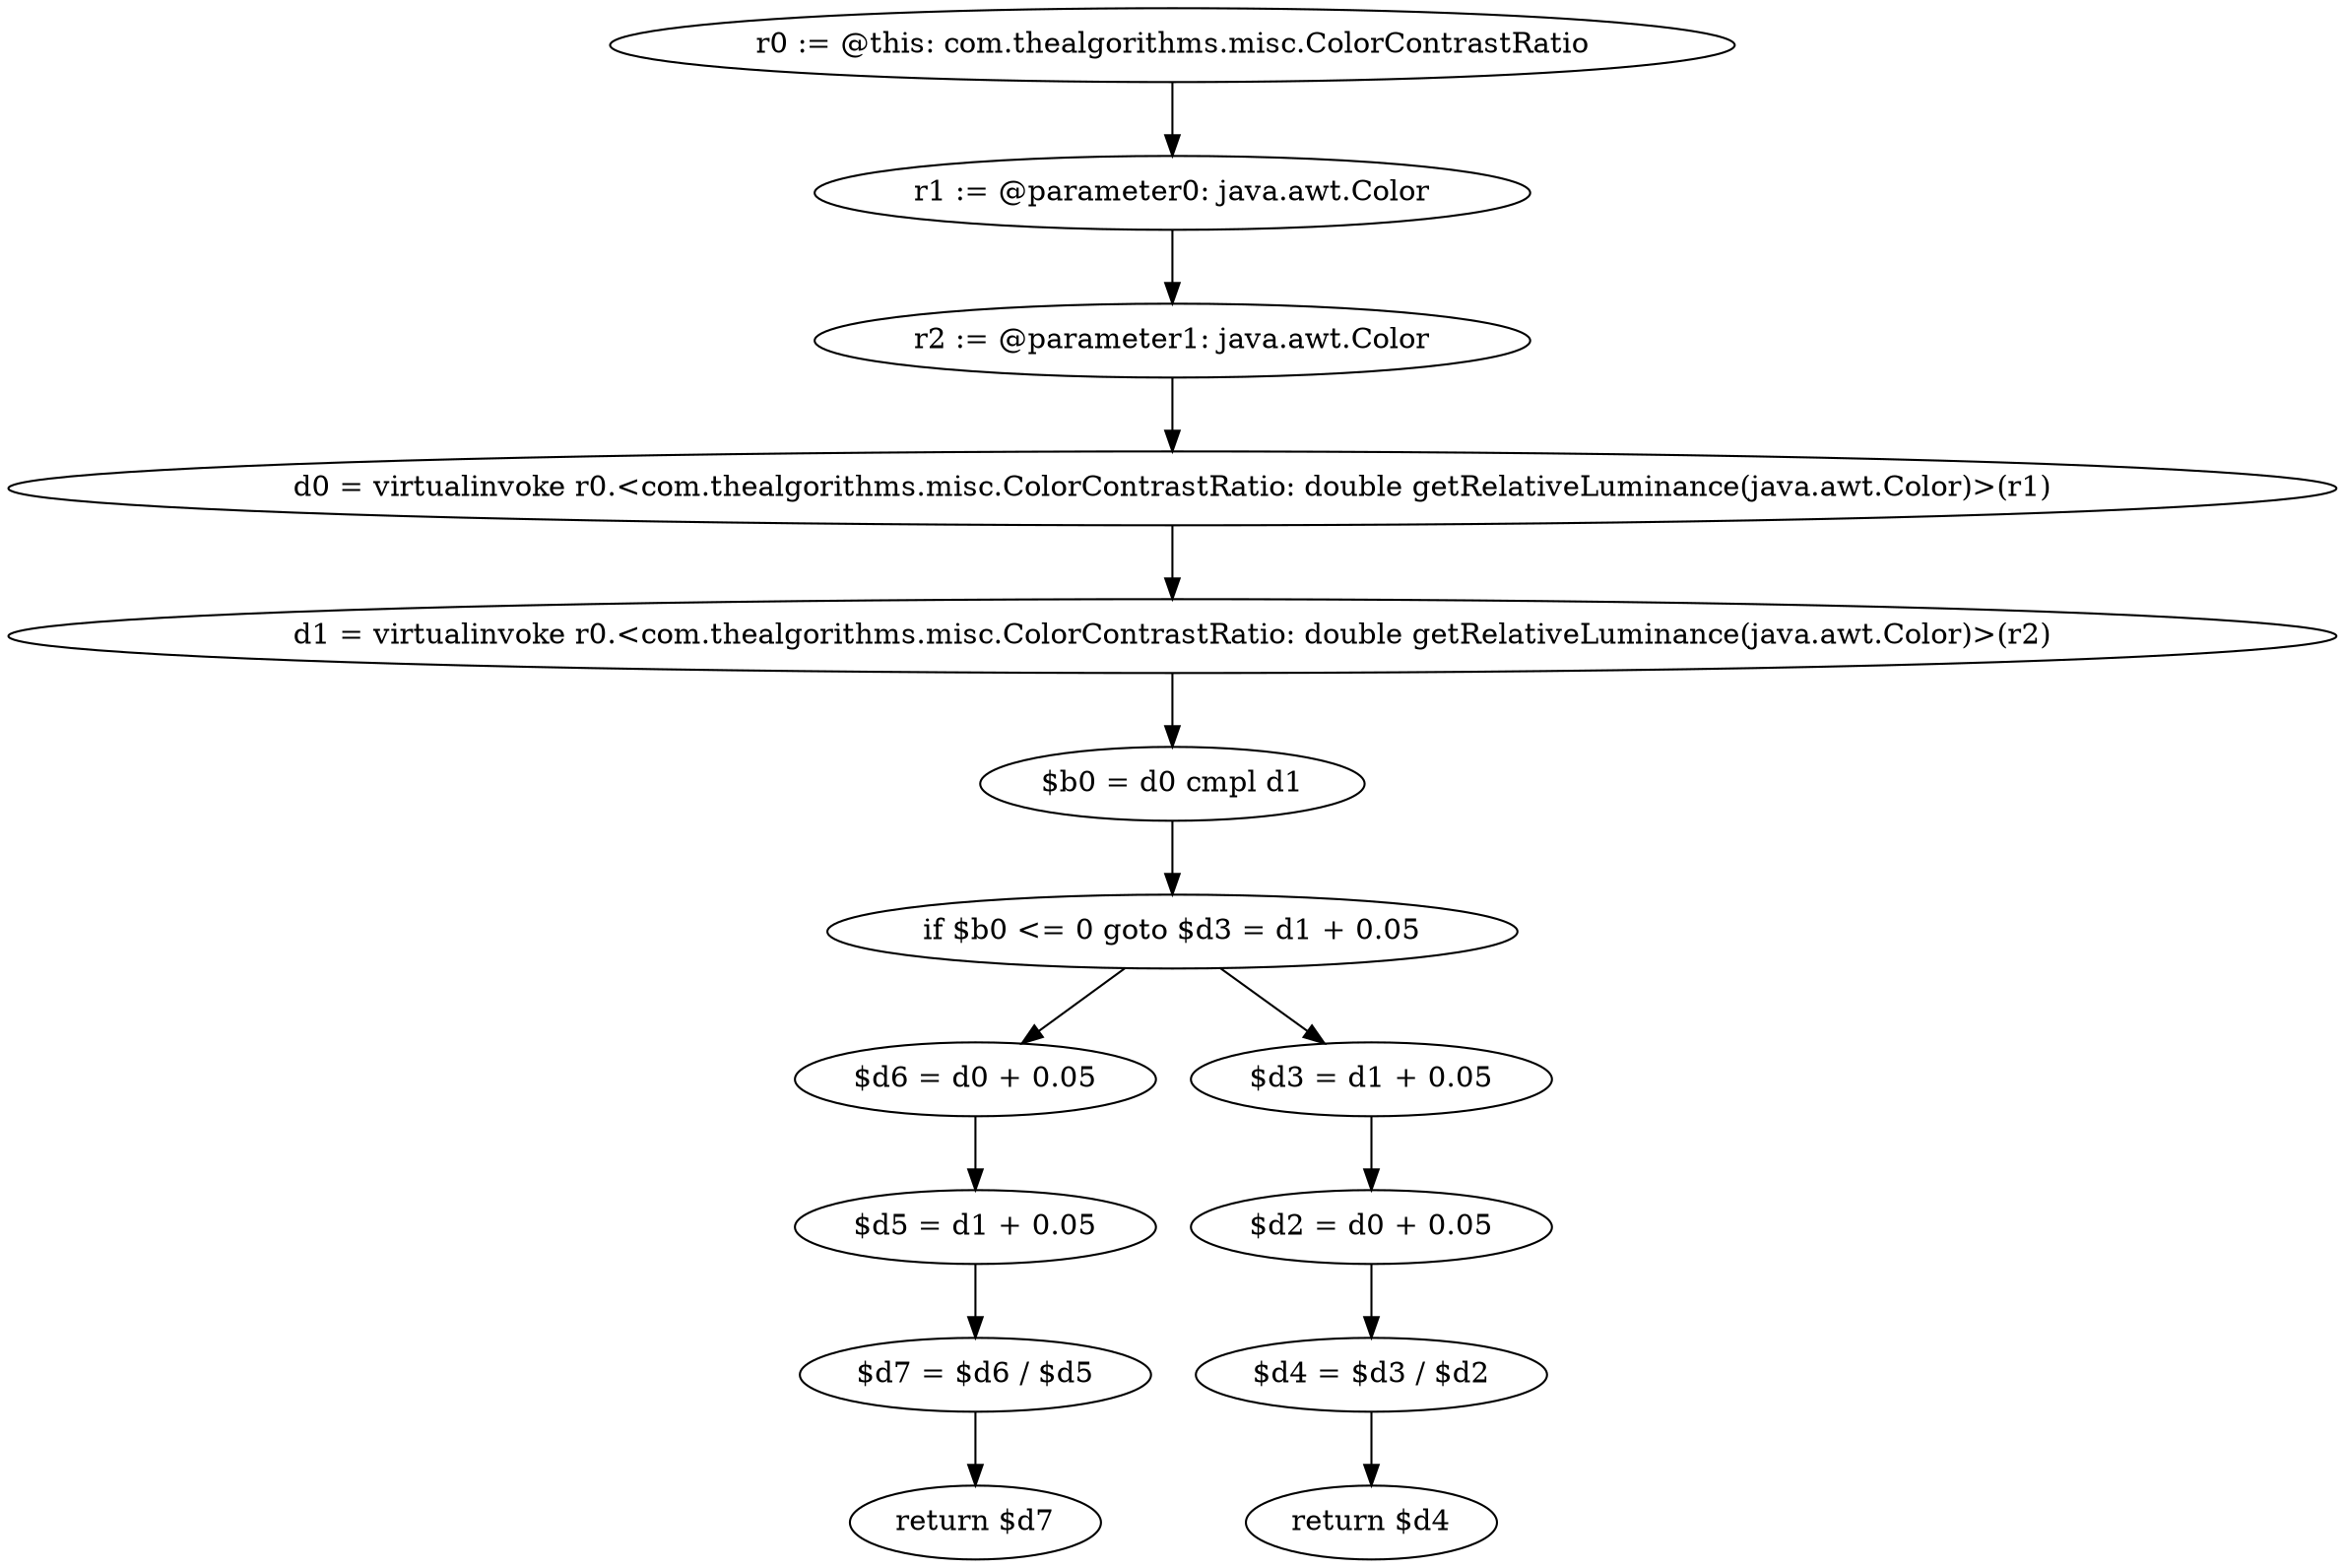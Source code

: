 digraph "unitGraph" {
    "r0 := @this: com.thealgorithms.misc.ColorContrastRatio"
    "r1 := @parameter0: java.awt.Color"
    "r2 := @parameter1: java.awt.Color"
    "d0 = virtualinvoke r0.<com.thealgorithms.misc.ColorContrastRatio: double getRelativeLuminance(java.awt.Color)>(r1)"
    "d1 = virtualinvoke r0.<com.thealgorithms.misc.ColorContrastRatio: double getRelativeLuminance(java.awt.Color)>(r2)"
    "$b0 = d0 cmpl d1"
    "if $b0 <= 0 goto $d3 = d1 + 0.05"
    "$d6 = d0 + 0.05"
    "$d5 = d1 + 0.05"
    "$d7 = $d6 / $d5"
    "return $d7"
    "$d3 = d1 + 0.05"
    "$d2 = d0 + 0.05"
    "$d4 = $d3 / $d2"
    "return $d4"
    "r0 := @this: com.thealgorithms.misc.ColorContrastRatio"->"r1 := @parameter0: java.awt.Color";
    "r1 := @parameter0: java.awt.Color"->"r2 := @parameter1: java.awt.Color";
    "r2 := @parameter1: java.awt.Color"->"d0 = virtualinvoke r0.<com.thealgorithms.misc.ColorContrastRatio: double getRelativeLuminance(java.awt.Color)>(r1)";
    "d0 = virtualinvoke r0.<com.thealgorithms.misc.ColorContrastRatio: double getRelativeLuminance(java.awt.Color)>(r1)"->"d1 = virtualinvoke r0.<com.thealgorithms.misc.ColorContrastRatio: double getRelativeLuminance(java.awt.Color)>(r2)";
    "d1 = virtualinvoke r0.<com.thealgorithms.misc.ColorContrastRatio: double getRelativeLuminance(java.awt.Color)>(r2)"->"$b0 = d0 cmpl d1";
    "$b0 = d0 cmpl d1"->"if $b0 <= 0 goto $d3 = d1 + 0.05";
    "if $b0 <= 0 goto $d3 = d1 + 0.05"->"$d6 = d0 + 0.05";
    "if $b0 <= 0 goto $d3 = d1 + 0.05"->"$d3 = d1 + 0.05";
    "$d6 = d0 + 0.05"->"$d5 = d1 + 0.05";
    "$d5 = d1 + 0.05"->"$d7 = $d6 / $d5";
    "$d7 = $d6 / $d5"->"return $d7";
    "$d3 = d1 + 0.05"->"$d2 = d0 + 0.05";
    "$d2 = d0 + 0.05"->"$d4 = $d3 / $d2";
    "$d4 = $d3 / $d2"->"return $d4";
}
